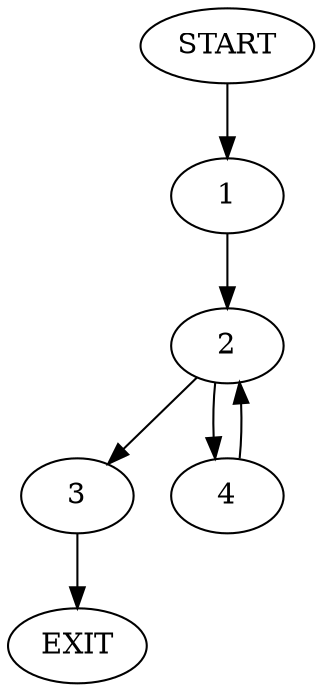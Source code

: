 digraph {
0 [label="START"];
1;
2;
3;
4;
5 [label="EXIT"];
0 -> 1;
1 -> 2;
2 -> 3;
2 -> 4;
4 -> 2;
3 -> 5;
}